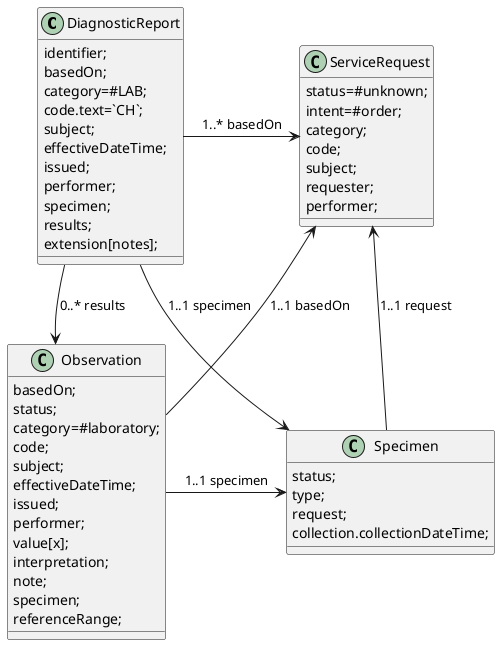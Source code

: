 @startuml
skinparam svgDimensionStyle true

class DiagnosticReport {
    identifier;
    basedOn;
    category=#LAB;
    code.text=`CH`;
    subject;
    effectiveDateTime;
    issued;
    performer;
    specimen;
    results;
    extension[notes];
}
class ServiceRequest {
    status=#unknown;
    intent=#order;
    category;
    code;
    subject;
    requester;
    performer;
}
class Specimen {
    status;
    type;
    request;
    collection.collectionDateTime;
}
class Observation {
    basedOn;
    status;
    category=#laboratory;
    code;
    subject;
    effectiveDateTime;
    issued;
    performer;
    value[x];
    interpretation;
    note;
    specimen;
    referenceRange;
}

DiagnosticReport -down-> Specimen: 1..1 specimen
Specimen -right-> ServiceRequest: 1..1 request
DiagnosticReport -right-> ServiceRequest: 1..* basedOn
Observation -up-> ServiceRequest: 1..1 basedOn
DiagnosticReport -down-> Observation: 0..* results
Observation -right-> Specimen: 1..1 specimen

@enduml